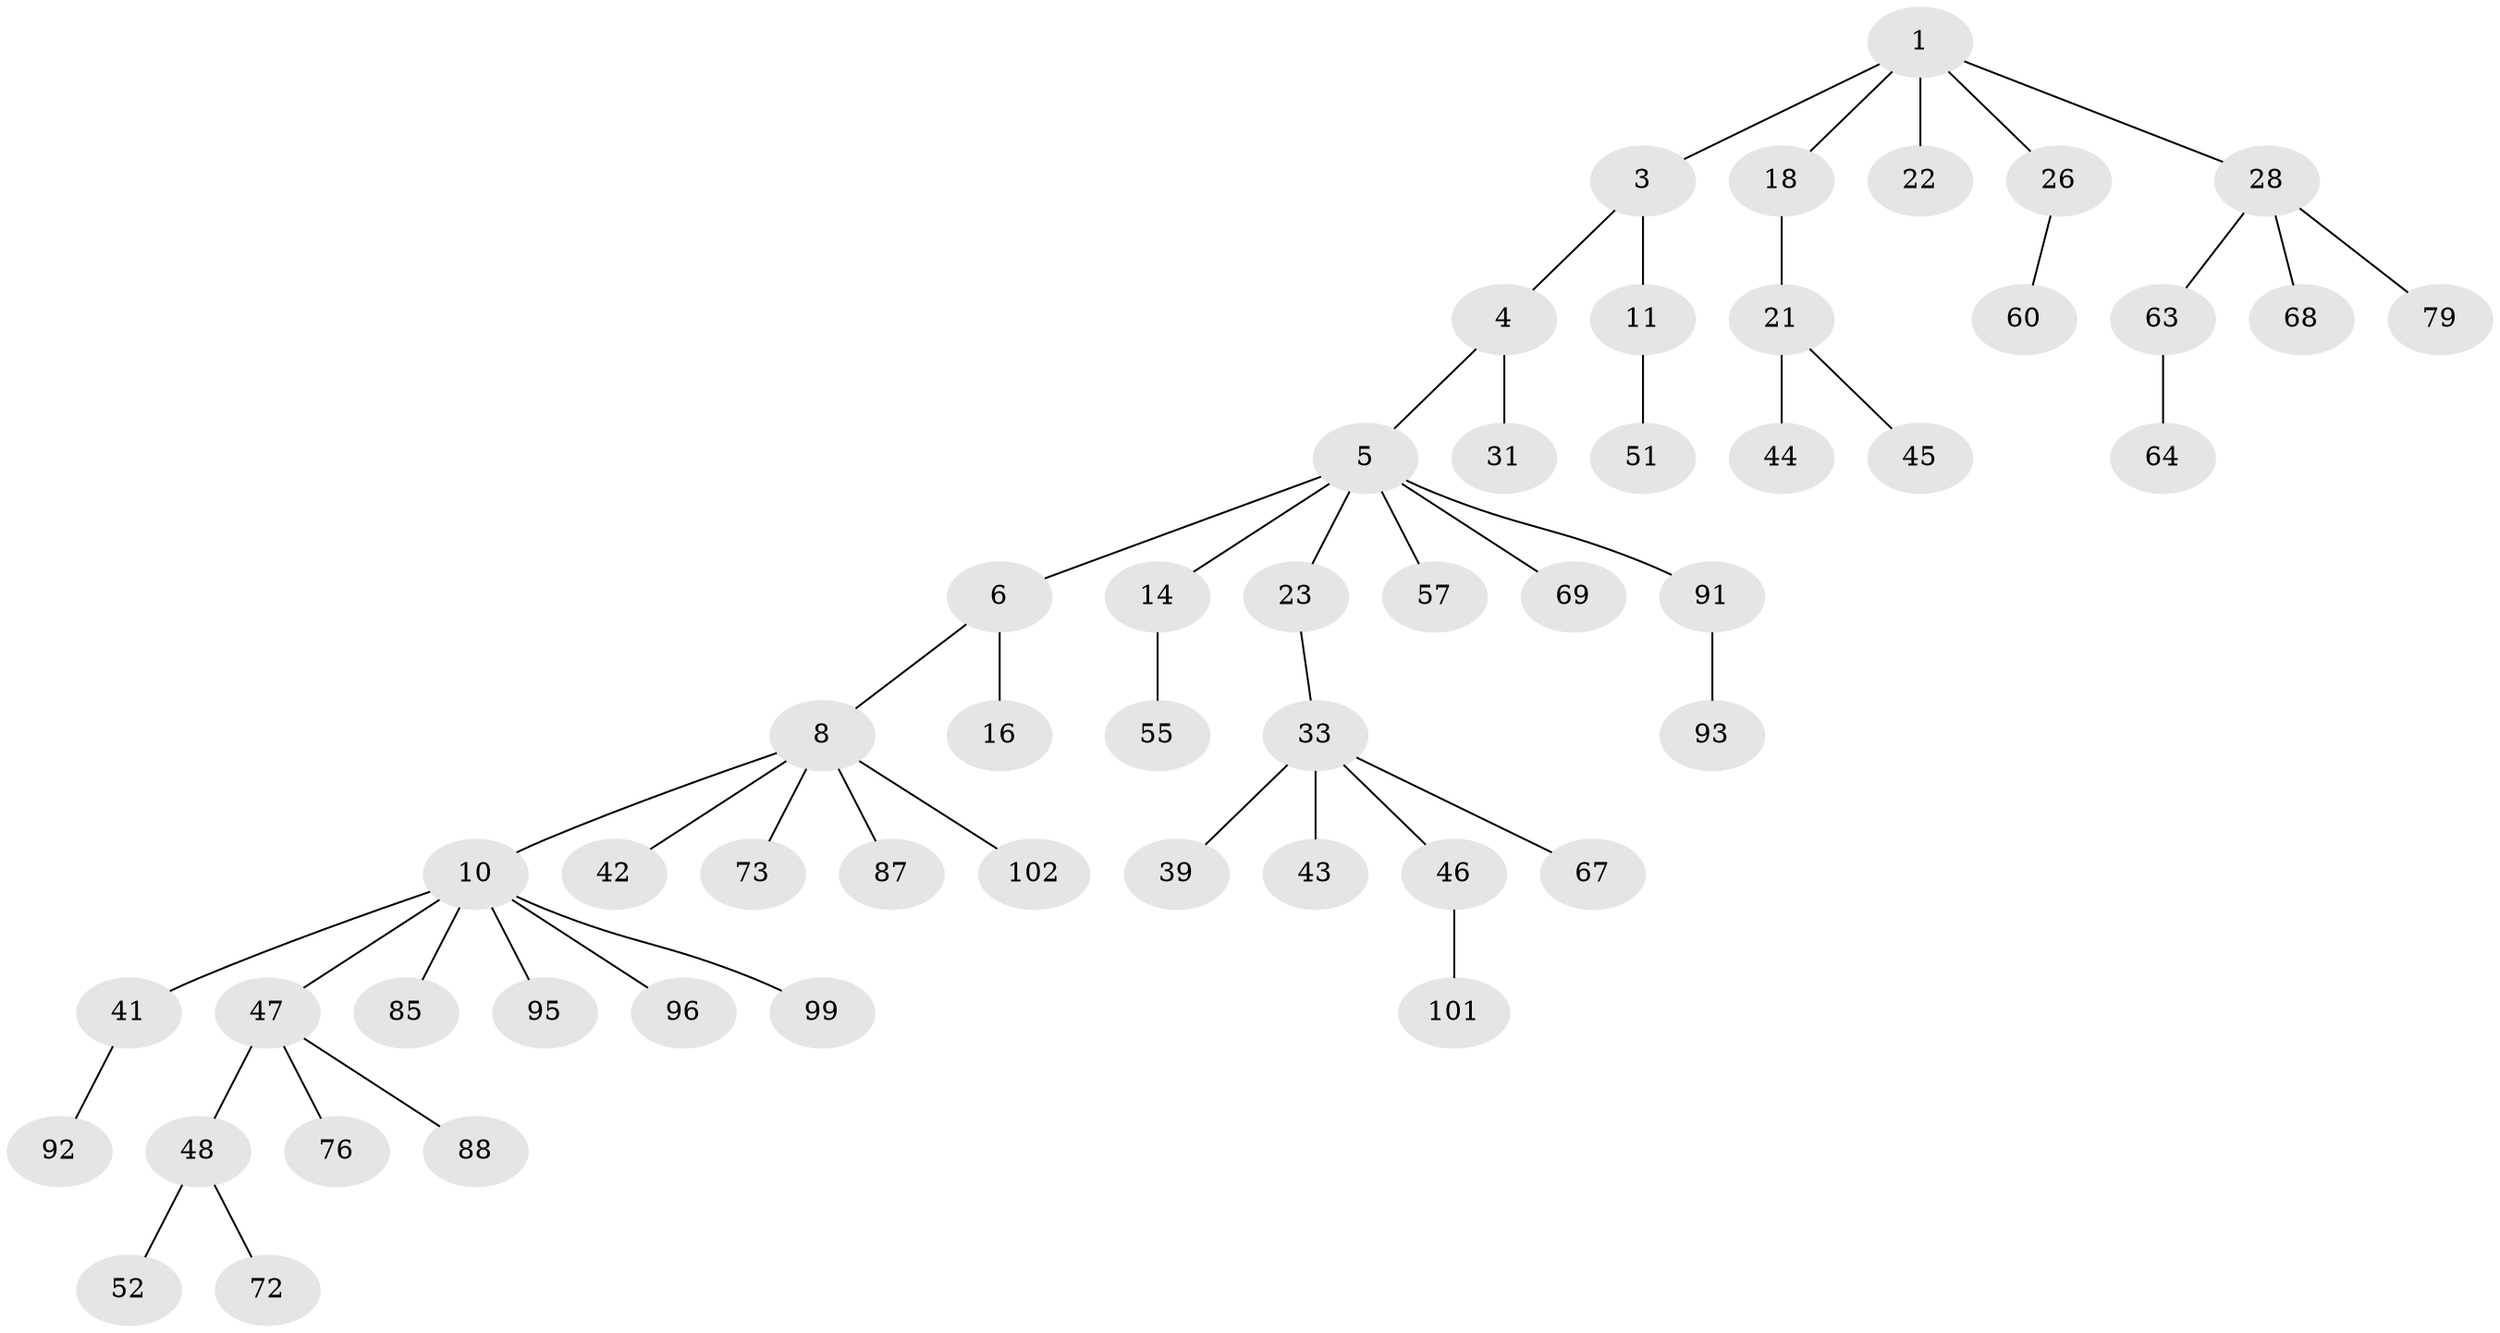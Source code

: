 // original degree distribution, {3: 0.125, 4: 0.08653846153846154, 5: 0.038461538461538464, 6: 0.019230769230769232, 1: 0.5096153846153846, 2: 0.22115384615384615}
// Generated by graph-tools (version 1.1) at 2025/15/03/09/25 04:15:23]
// undirected, 52 vertices, 51 edges
graph export_dot {
graph [start="1"]
  node [color=gray90,style=filled];
  1 [super="+2"];
  3;
  4;
  5 [super="+9"];
  6 [super="+13+59+7"];
  8 [super="+15+86"];
  10 [super="+12+20+37+30"];
  11 [super="+49+19+71"];
  14 [super="+27"];
  16 [super="+66"];
  18;
  21;
  22 [super="+98"];
  23 [super="+54"];
  26 [super="+53"];
  28 [super="+34+40+61"];
  31 [super="+65"];
  33;
  39;
  41 [super="+80"];
  42 [super="+74"];
  43;
  44;
  45 [super="+56+62"];
  46 [super="+97+70"];
  47 [super="+58+78"];
  48;
  51;
  52;
  55;
  57 [super="+103"];
  60;
  63;
  64;
  67;
  68;
  69;
  72;
  73 [super="+104"];
  76;
  79;
  85;
  87;
  88;
  91;
  92;
  93;
  95;
  96;
  99;
  101;
  102;
  1 -- 18;
  1 -- 26;
  1 -- 3;
  1 -- 28;
  1 -- 22;
  3 -- 4;
  3 -- 11;
  4 -- 5;
  4 -- 31;
  5 -- 6;
  5 -- 14;
  5 -- 69;
  5 -- 23;
  5 -- 57;
  5 -- 91;
  6 -- 8;
  6 -- 16;
  8 -- 10;
  8 -- 102;
  8 -- 87;
  8 -- 73;
  8 -- 42;
  10 -- 47;
  10 -- 41;
  10 -- 99;
  10 -- 95;
  10 -- 85;
  10 -- 96;
  11 -- 51;
  14 -- 55;
  18 -- 21;
  21 -- 44;
  21 -- 45;
  23 -- 33;
  26 -- 60;
  28 -- 63;
  28 -- 79;
  28 -- 68;
  33 -- 39;
  33 -- 43;
  33 -- 46;
  33 -- 67;
  41 -- 92;
  46 -- 101;
  47 -- 48;
  47 -- 76;
  47 -- 88;
  48 -- 52;
  48 -- 72;
  63 -- 64;
  91 -- 93;
}
